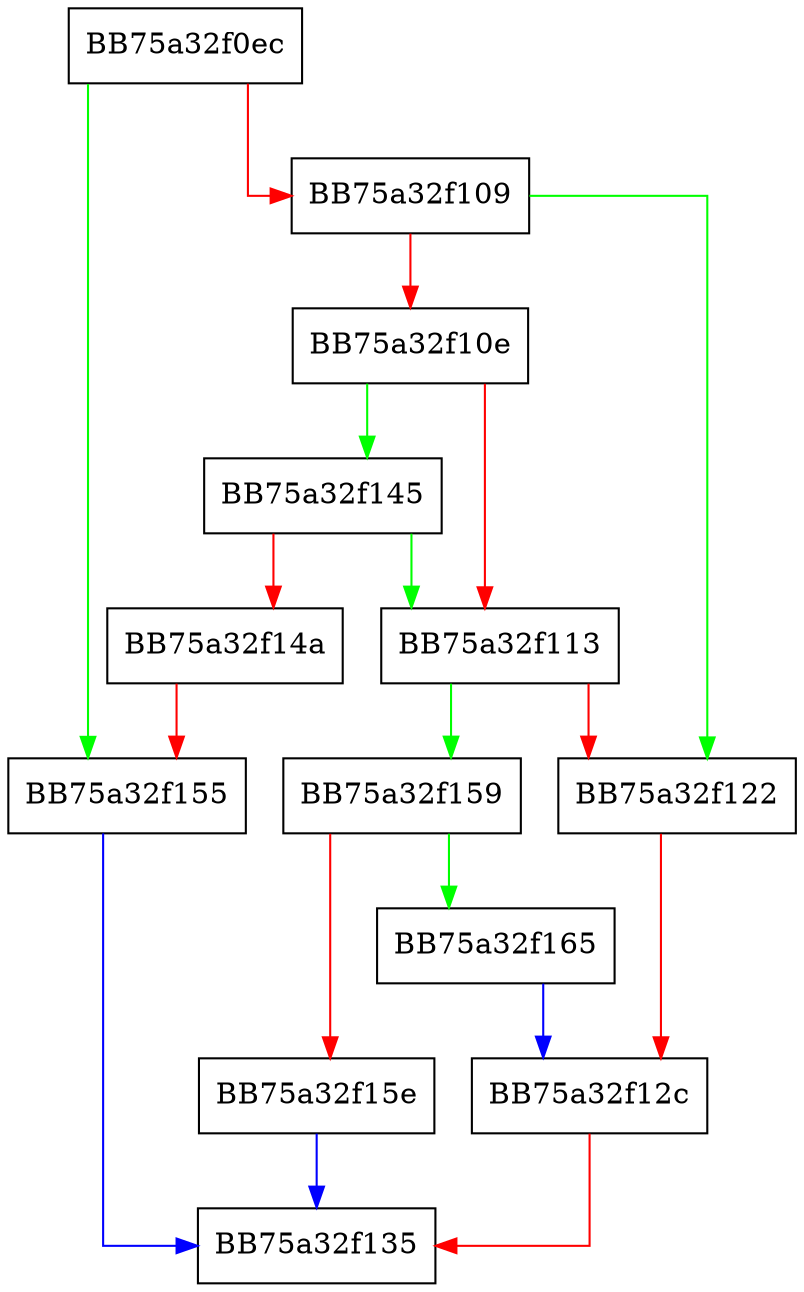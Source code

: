 digraph memcpy_s {
  node [shape="box"];
  graph [splines=ortho];
  BB75a32f0ec -> BB75a32f155 [color="green"];
  BB75a32f0ec -> BB75a32f109 [color="red"];
  BB75a32f109 -> BB75a32f122 [color="green"];
  BB75a32f109 -> BB75a32f10e [color="red"];
  BB75a32f10e -> BB75a32f145 [color="green"];
  BB75a32f10e -> BB75a32f113 [color="red"];
  BB75a32f113 -> BB75a32f159 [color="green"];
  BB75a32f113 -> BB75a32f122 [color="red"];
  BB75a32f122 -> BB75a32f12c [color="red"];
  BB75a32f12c -> BB75a32f135 [color="red"];
  BB75a32f145 -> BB75a32f113 [color="green"];
  BB75a32f145 -> BB75a32f14a [color="red"];
  BB75a32f14a -> BB75a32f155 [color="red"];
  BB75a32f155 -> BB75a32f135 [color="blue"];
  BB75a32f159 -> BB75a32f165 [color="green"];
  BB75a32f159 -> BB75a32f15e [color="red"];
  BB75a32f15e -> BB75a32f135 [color="blue"];
  BB75a32f165 -> BB75a32f12c [color="blue"];
}